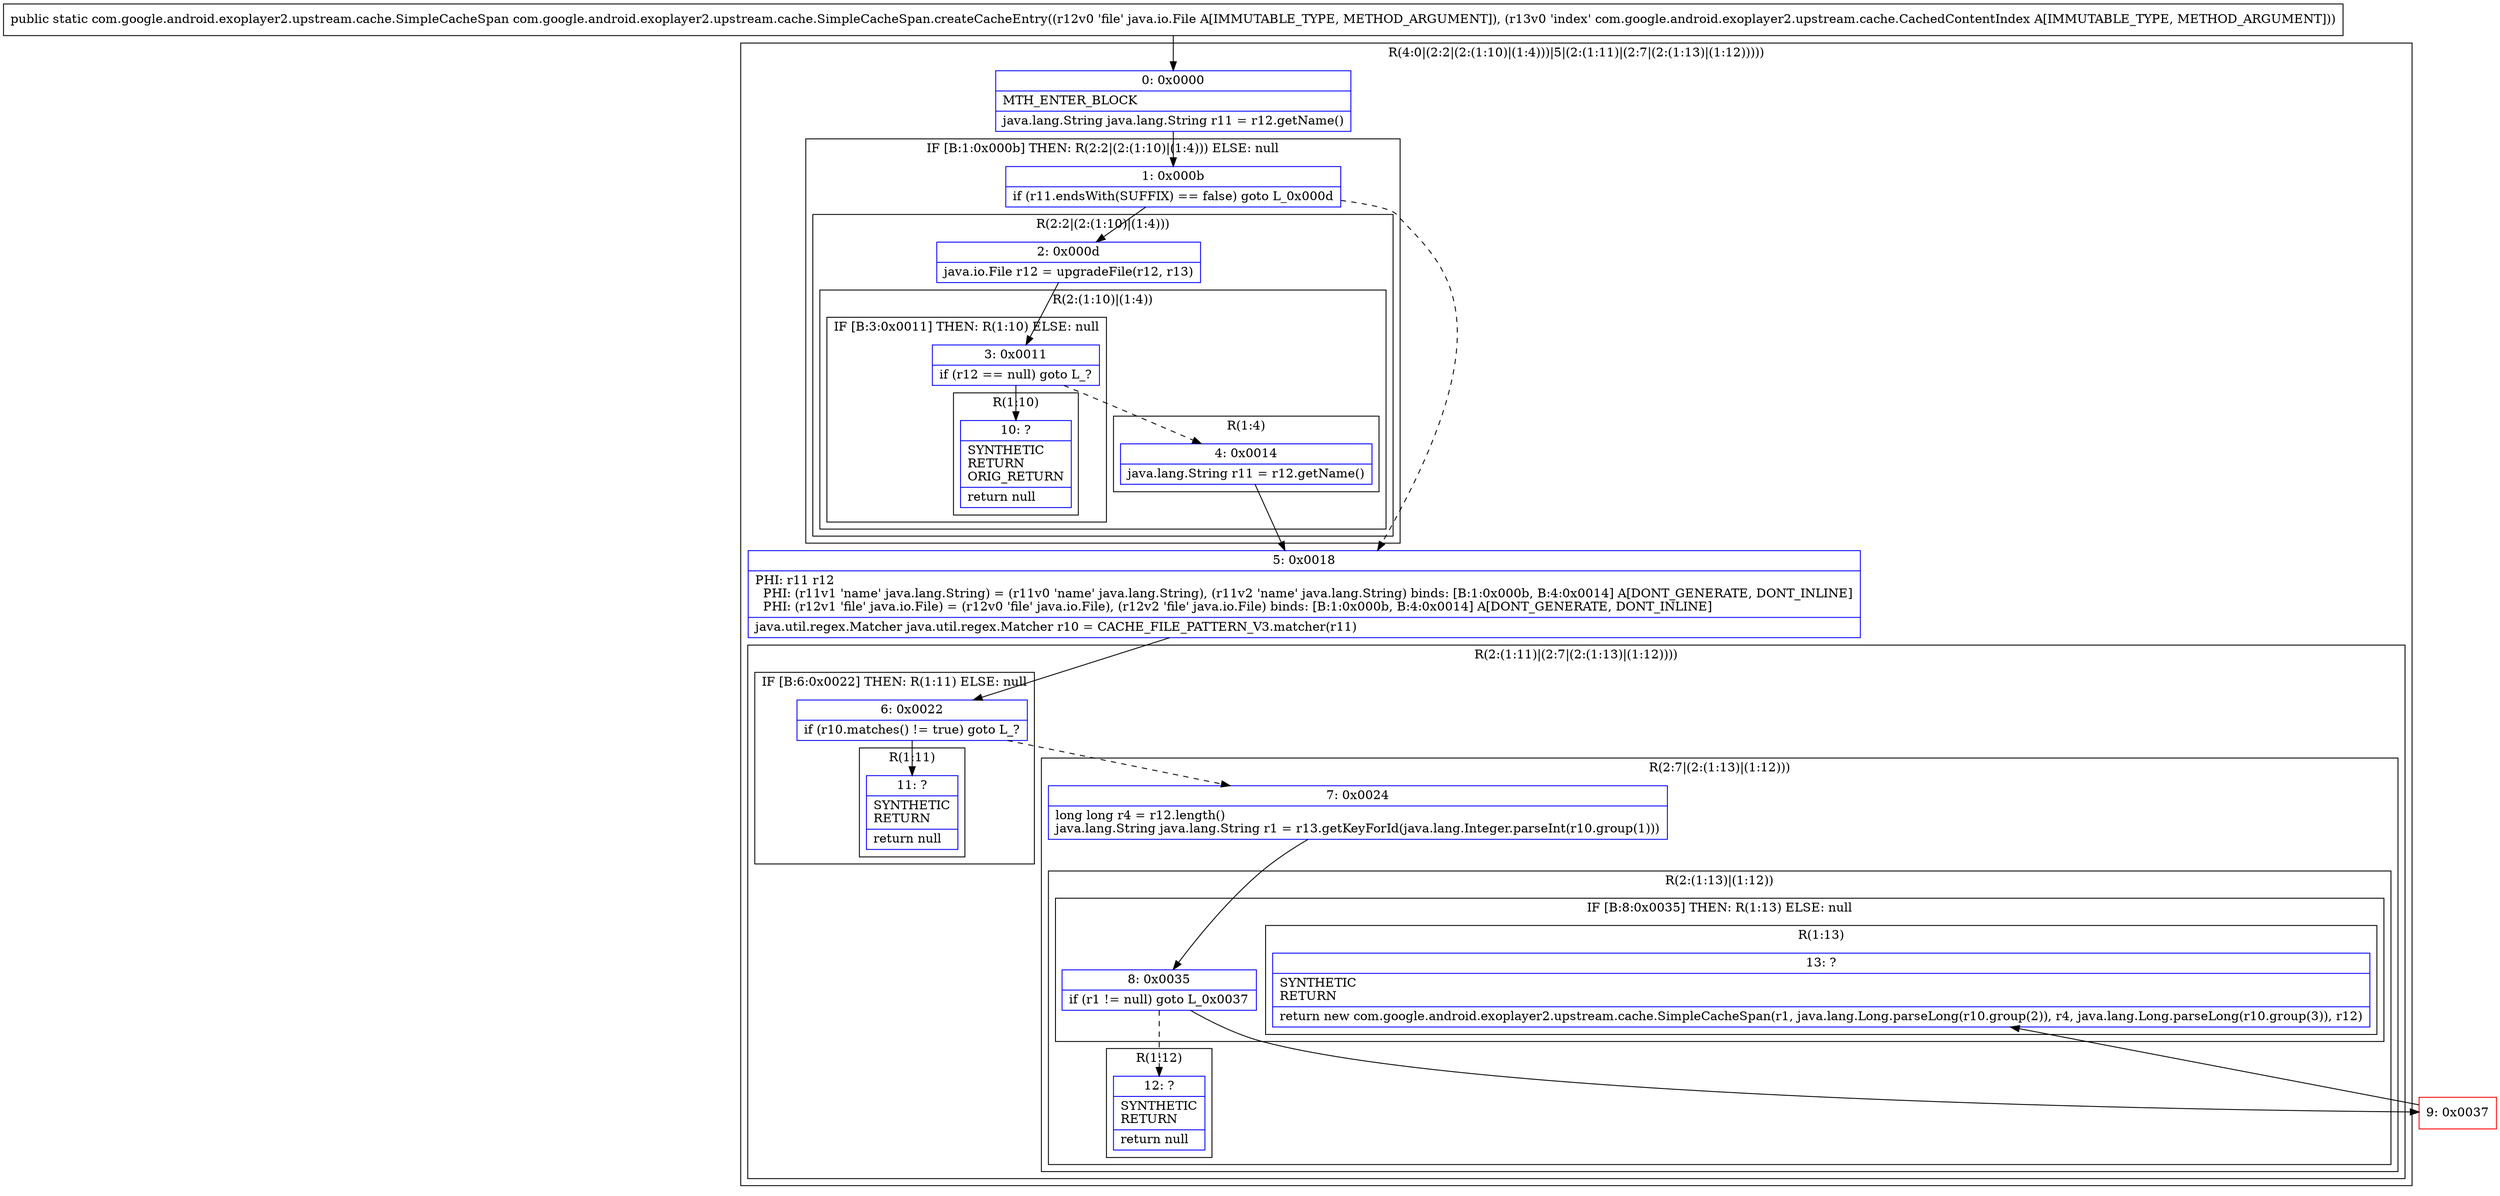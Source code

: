 digraph "CFG forcom.google.android.exoplayer2.upstream.cache.SimpleCacheSpan.createCacheEntry(Ljava\/io\/File;Lcom\/google\/android\/exoplayer2\/upstream\/cache\/CachedContentIndex;)Lcom\/google\/android\/exoplayer2\/upstream\/cache\/SimpleCacheSpan;" {
subgraph cluster_Region_1336915562 {
label = "R(4:0|(2:2|(2:(1:10)|(1:4)))|5|(2:(1:11)|(2:7|(2:(1:13)|(1:12)))))";
node [shape=record,color=blue];
Node_0 [shape=record,label="{0\:\ 0x0000|MTH_ENTER_BLOCK\l|java.lang.String java.lang.String r11 = r12.getName()\l}"];
subgraph cluster_IfRegion_577732304 {
label = "IF [B:1:0x000b] THEN: R(2:2|(2:(1:10)|(1:4))) ELSE: null";
node [shape=record,color=blue];
Node_1 [shape=record,label="{1\:\ 0x000b|if (r11.endsWith(SUFFIX) == false) goto L_0x000d\l}"];
subgraph cluster_Region_400153577 {
label = "R(2:2|(2:(1:10)|(1:4)))";
node [shape=record,color=blue];
Node_2 [shape=record,label="{2\:\ 0x000d|java.io.File r12 = upgradeFile(r12, r13)\l}"];
subgraph cluster_Region_1321837234 {
label = "R(2:(1:10)|(1:4))";
node [shape=record,color=blue];
subgraph cluster_IfRegion_222779256 {
label = "IF [B:3:0x0011] THEN: R(1:10) ELSE: null";
node [shape=record,color=blue];
Node_3 [shape=record,label="{3\:\ 0x0011|if (r12 == null) goto L_?\l}"];
subgraph cluster_Region_1298293648 {
label = "R(1:10)";
node [shape=record,color=blue];
Node_10 [shape=record,label="{10\:\ ?|SYNTHETIC\lRETURN\lORIG_RETURN\l|return null\l}"];
}
}
subgraph cluster_Region_1381213248 {
label = "R(1:4)";
node [shape=record,color=blue];
Node_4 [shape=record,label="{4\:\ 0x0014|java.lang.String r11 = r12.getName()\l}"];
}
}
}
}
Node_5 [shape=record,label="{5\:\ 0x0018|PHI: r11 r12 \l  PHI: (r11v1 'name' java.lang.String) = (r11v0 'name' java.lang.String), (r11v2 'name' java.lang.String) binds: [B:1:0x000b, B:4:0x0014] A[DONT_GENERATE, DONT_INLINE]\l  PHI: (r12v1 'file' java.io.File) = (r12v0 'file' java.io.File), (r12v2 'file' java.io.File) binds: [B:1:0x000b, B:4:0x0014] A[DONT_GENERATE, DONT_INLINE]\l|java.util.regex.Matcher java.util.regex.Matcher r10 = CACHE_FILE_PATTERN_V3.matcher(r11)\l}"];
subgraph cluster_Region_347991878 {
label = "R(2:(1:11)|(2:7|(2:(1:13)|(1:12))))";
node [shape=record,color=blue];
subgraph cluster_IfRegion_2113071800 {
label = "IF [B:6:0x0022] THEN: R(1:11) ELSE: null";
node [shape=record,color=blue];
Node_6 [shape=record,label="{6\:\ 0x0022|if (r10.matches() != true) goto L_?\l}"];
subgraph cluster_Region_400687953 {
label = "R(1:11)";
node [shape=record,color=blue];
Node_11 [shape=record,label="{11\:\ ?|SYNTHETIC\lRETURN\l|return null\l}"];
}
}
subgraph cluster_Region_1331437450 {
label = "R(2:7|(2:(1:13)|(1:12)))";
node [shape=record,color=blue];
Node_7 [shape=record,label="{7\:\ 0x0024|long long r4 = r12.length()\ljava.lang.String java.lang.String r1 = r13.getKeyForId(java.lang.Integer.parseInt(r10.group(1)))\l}"];
subgraph cluster_Region_547977794 {
label = "R(2:(1:13)|(1:12))";
node [shape=record,color=blue];
subgraph cluster_IfRegion_1503835319 {
label = "IF [B:8:0x0035] THEN: R(1:13) ELSE: null";
node [shape=record,color=blue];
Node_8 [shape=record,label="{8\:\ 0x0035|if (r1 != null) goto L_0x0037\l}"];
subgraph cluster_Region_14865285 {
label = "R(1:13)";
node [shape=record,color=blue];
Node_13 [shape=record,label="{13\:\ ?|SYNTHETIC\lRETURN\l|return new com.google.android.exoplayer2.upstream.cache.SimpleCacheSpan(r1, java.lang.Long.parseLong(r10.group(2)), r4, java.lang.Long.parseLong(r10.group(3)), r12)\l}"];
}
}
subgraph cluster_Region_2114577188 {
label = "R(1:12)";
node [shape=record,color=blue];
Node_12 [shape=record,label="{12\:\ ?|SYNTHETIC\lRETURN\l|return null\l}"];
}
}
}
}
}
Node_9 [shape=record,color=red,label="{9\:\ 0x0037}"];
MethodNode[shape=record,label="{public static com.google.android.exoplayer2.upstream.cache.SimpleCacheSpan com.google.android.exoplayer2.upstream.cache.SimpleCacheSpan.createCacheEntry((r12v0 'file' java.io.File A[IMMUTABLE_TYPE, METHOD_ARGUMENT]), (r13v0 'index' com.google.android.exoplayer2.upstream.cache.CachedContentIndex A[IMMUTABLE_TYPE, METHOD_ARGUMENT])) }"];
MethodNode -> Node_0;
Node_0 -> Node_1;
Node_1 -> Node_2;
Node_1 -> Node_5[style=dashed];
Node_2 -> Node_3;
Node_3 -> Node_4[style=dashed];
Node_3 -> Node_10;
Node_4 -> Node_5;
Node_5 -> Node_6;
Node_6 -> Node_7[style=dashed];
Node_6 -> Node_11;
Node_7 -> Node_8;
Node_8 -> Node_9;
Node_8 -> Node_12[style=dashed];
Node_9 -> Node_13;
}

